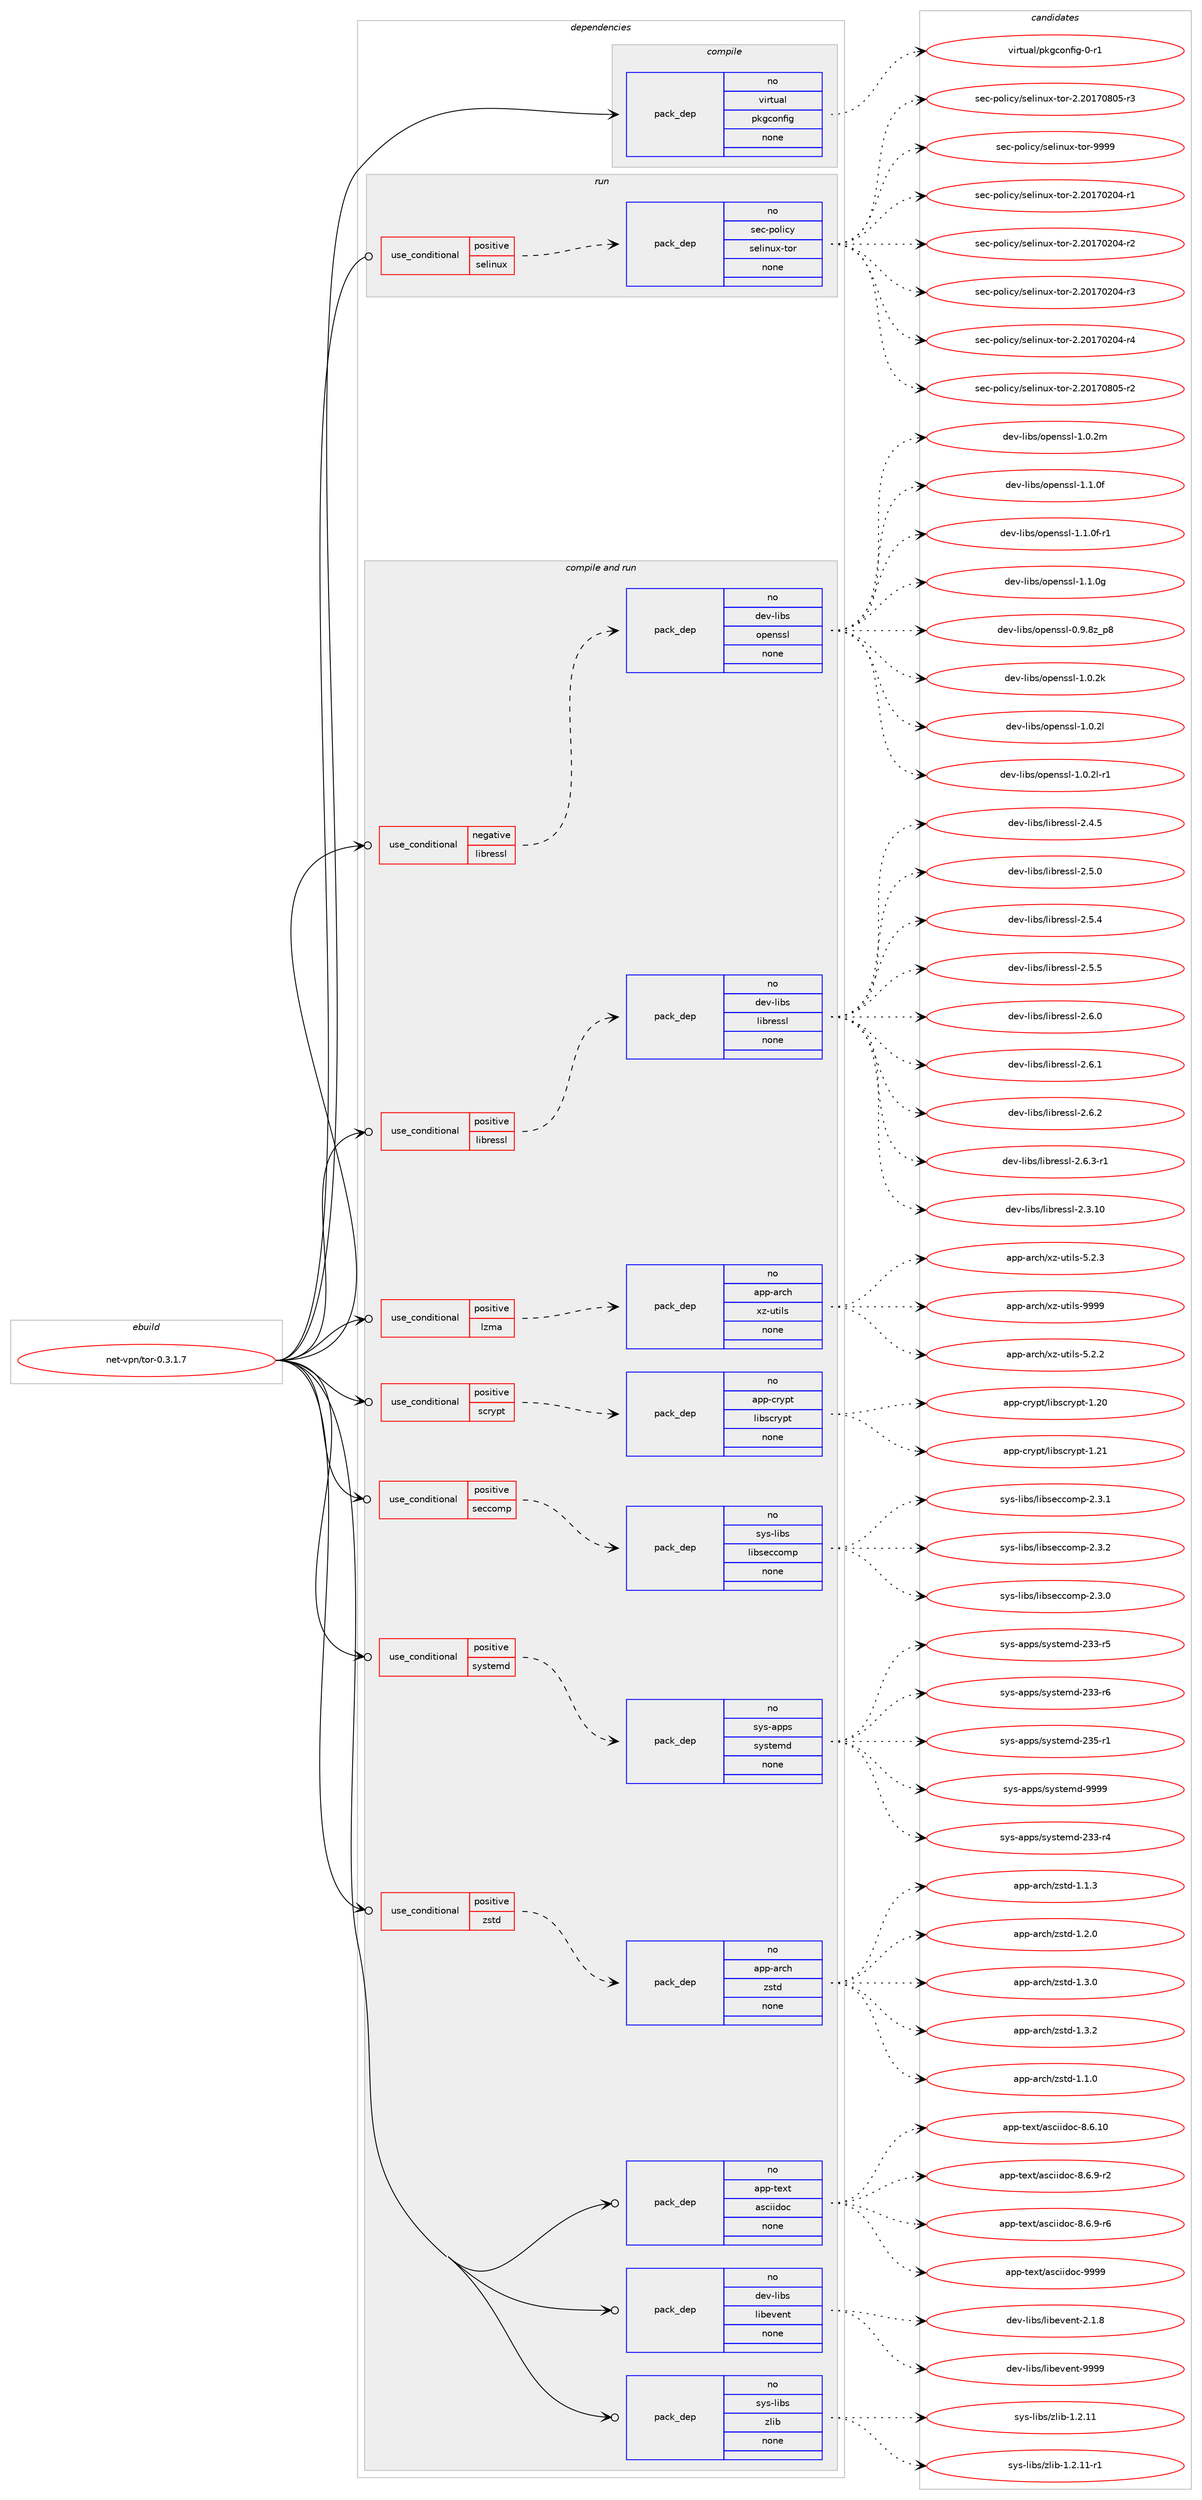 digraph prolog {

# *************
# Graph options
# *************

newrank=true;
concentrate=true;
compound=true;
graph [rankdir=LR,fontname=Helvetica,fontsize=10,ranksep=1.5];#, ranksep=2.5, nodesep=0.2];
edge  [arrowhead=vee];
node  [fontname=Helvetica,fontsize=10];

# **********
# The ebuild
# **********

subgraph cluster_leftcol {
color=gray;
rank=same;
label=<<i>ebuild</i>>;
id [label="net-vpn/tor-0.3.1.7", color=red, width=4, href="../net-vpn/tor-0.3.1.7.svg"];
}

# ****************
# The dependencies
# ****************

subgraph cluster_midcol {
color=gray;
label=<<i>dependencies</i>>;
subgraph cluster_compile {
fillcolor="#eeeeee";
style=filled;
label=<<i>compile</i>>;
subgraph pack322571 {
dependency438596 [label=<<TABLE BORDER="0" CELLBORDER="1" CELLSPACING="0" CELLPADDING="4" WIDTH="220"><TR><TD ROWSPAN="6" CELLPADDING="30">pack_dep</TD></TR><TR><TD WIDTH="110">no</TD></TR><TR><TD>virtual</TD></TR><TR><TD>pkgconfig</TD></TR><TR><TD>none</TD></TR><TR><TD></TD></TR></TABLE>>, shape=none, color=blue];
}
id:e -> dependency438596:w [weight=20,style="solid",arrowhead="vee"];
}
subgraph cluster_compileandrun {
fillcolor="#eeeeee";
style=filled;
label=<<i>compile and run</i>>;
subgraph cond108418 {
dependency438597 [label=<<TABLE BORDER="0" CELLBORDER="1" CELLSPACING="0" CELLPADDING="4"><TR><TD ROWSPAN="3" CELLPADDING="10">use_conditional</TD></TR><TR><TD>negative</TD></TR><TR><TD>libressl</TD></TR></TABLE>>, shape=none, color=red];
subgraph pack322572 {
dependency438598 [label=<<TABLE BORDER="0" CELLBORDER="1" CELLSPACING="0" CELLPADDING="4" WIDTH="220"><TR><TD ROWSPAN="6" CELLPADDING="30">pack_dep</TD></TR><TR><TD WIDTH="110">no</TD></TR><TR><TD>dev-libs</TD></TR><TR><TD>openssl</TD></TR><TR><TD>none</TD></TR><TR><TD></TD></TR></TABLE>>, shape=none, color=blue];
}
dependency438597:e -> dependency438598:w [weight=20,style="dashed",arrowhead="vee"];
}
id:e -> dependency438597:w [weight=20,style="solid",arrowhead="odotvee"];
subgraph cond108419 {
dependency438599 [label=<<TABLE BORDER="0" CELLBORDER="1" CELLSPACING="0" CELLPADDING="4"><TR><TD ROWSPAN="3" CELLPADDING="10">use_conditional</TD></TR><TR><TD>positive</TD></TR><TR><TD>libressl</TD></TR></TABLE>>, shape=none, color=red];
subgraph pack322573 {
dependency438600 [label=<<TABLE BORDER="0" CELLBORDER="1" CELLSPACING="0" CELLPADDING="4" WIDTH="220"><TR><TD ROWSPAN="6" CELLPADDING="30">pack_dep</TD></TR><TR><TD WIDTH="110">no</TD></TR><TR><TD>dev-libs</TD></TR><TR><TD>libressl</TD></TR><TR><TD>none</TD></TR><TR><TD></TD></TR></TABLE>>, shape=none, color=blue];
}
dependency438599:e -> dependency438600:w [weight=20,style="dashed",arrowhead="vee"];
}
id:e -> dependency438599:w [weight=20,style="solid",arrowhead="odotvee"];
subgraph cond108420 {
dependency438601 [label=<<TABLE BORDER="0" CELLBORDER="1" CELLSPACING="0" CELLPADDING="4"><TR><TD ROWSPAN="3" CELLPADDING="10">use_conditional</TD></TR><TR><TD>positive</TD></TR><TR><TD>lzma</TD></TR></TABLE>>, shape=none, color=red];
subgraph pack322574 {
dependency438602 [label=<<TABLE BORDER="0" CELLBORDER="1" CELLSPACING="0" CELLPADDING="4" WIDTH="220"><TR><TD ROWSPAN="6" CELLPADDING="30">pack_dep</TD></TR><TR><TD WIDTH="110">no</TD></TR><TR><TD>app-arch</TD></TR><TR><TD>xz-utils</TD></TR><TR><TD>none</TD></TR><TR><TD></TD></TR></TABLE>>, shape=none, color=blue];
}
dependency438601:e -> dependency438602:w [weight=20,style="dashed",arrowhead="vee"];
}
id:e -> dependency438601:w [weight=20,style="solid",arrowhead="odotvee"];
subgraph cond108421 {
dependency438603 [label=<<TABLE BORDER="0" CELLBORDER="1" CELLSPACING="0" CELLPADDING="4"><TR><TD ROWSPAN="3" CELLPADDING="10">use_conditional</TD></TR><TR><TD>positive</TD></TR><TR><TD>scrypt</TD></TR></TABLE>>, shape=none, color=red];
subgraph pack322575 {
dependency438604 [label=<<TABLE BORDER="0" CELLBORDER="1" CELLSPACING="0" CELLPADDING="4" WIDTH="220"><TR><TD ROWSPAN="6" CELLPADDING="30">pack_dep</TD></TR><TR><TD WIDTH="110">no</TD></TR><TR><TD>app-crypt</TD></TR><TR><TD>libscrypt</TD></TR><TR><TD>none</TD></TR><TR><TD></TD></TR></TABLE>>, shape=none, color=blue];
}
dependency438603:e -> dependency438604:w [weight=20,style="dashed",arrowhead="vee"];
}
id:e -> dependency438603:w [weight=20,style="solid",arrowhead="odotvee"];
subgraph cond108422 {
dependency438605 [label=<<TABLE BORDER="0" CELLBORDER="1" CELLSPACING="0" CELLPADDING="4"><TR><TD ROWSPAN="3" CELLPADDING="10">use_conditional</TD></TR><TR><TD>positive</TD></TR><TR><TD>seccomp</TD></TR></TABLE>>, shape=none, color=red];
subgraph pack322576 {
dependency438606 [label=<<TABLE BORDER="0" CELLBORDER="1" CELLSPACING="0" CELLPADDING="4" WIDTH="220"><TR><TD ROWSPAN="6" CELLPADDING="30">pack_dep</TD></TR><TR><TD WIDTH="110">no</TD></TR><TR><TD>sys-libs</TD></TR><TR><TD>libseccomp</TD></TR><TR><TD>none</TD></TR><TR><TD></TD></TR></TABLE>>, shape=none, color=blue];
}
dependency438605:e -> dependency438606:w [weight=20,style="dashed",arrowhead="vee"];
}
id:e -> dependency438605:w [weight=20,style="solid",arrowhead="odotvee"];
subgraph cond108423 {
dependency438607 [label=<<TABLE BORDER="0" CELLBORDER="1" CELLSPACING="0" CELLPADDING="4"><TR><TD ROWSPAN="3" CELLPADDING="10">use_conditional</TD></TR><TR><TD>positive</TD></TR><TR><TD>systemd</TD></TR></TABLE>>, shape=none, color=red];
subgraph pack322577 {
dependency438608 [label=<<TABLE BORDER="0" CELLBORDER="1" CELLSPACING="0" CELLPADDING="4" WIDTH="220"><TR><TD ROWSPAN="6" CELLPADDING="30">pack_dep</TD></TR><TR><TD WIDTH="110">no</TD></TR><TR><TD>sys-apps</TD></TR><TR><TD>systemd</TD></TR><TR><TD>none</TD></TR><TR><TD></TD></TR></TABLE>>, shape=none, color=blue];
}
dependency438607:e -> dependency438608:w [weight=20,style="dashed",arrowhead="vee"];
}
id:e -> dependency438607:w [weight=20,style="solid",arrowhead="odotvee"];
subgraph cond108424 {
dependency438609 [label=<<TABLE BORDER="0" CELLBORDER="1" CELLSPACING="0" CELLPADDING="4"><TR><TD ROWSPAN="3" CELLPADDING="10">use_conditional</TD></TR><TR><TD>positive</TD></TR><TR><TD>zstd</TD></TR></TABLE>>, shape=none, color=red];
subgraph pack322578 {
dependency438610 [label=<<TABLE BORDER="0" CELLBORDER="1" CELLSPACING="0" CELLPADDING="4" WIDTH="220"><TR><TD ROWSPAN="6" CELLPADDING="30">pack_dep</TD></TR><TR><TD WIDTH="110">no</TD></TR><TR><TD>app-arch</TD></TR><TR><TD>zstd</TD></TR><TR><TD>none</TD></TR><TR><TD></TD></TR></TABLE>>, shape=none, color=blue];
}
dependency438609:e -> dependency438610:w [weight=20,style="dashed",arrowhead="vee"];
}
id:e -> dependency438609:w [weight=20,style="solid",arrowhead="odotvee"];
subgraph pack322579 {
dependency438611 [label=<<TABLE BORDER="0" CELLBORDER="1" CELLSPACING="0" CELLPADDING="4" WIDTH="220"><TR><TD ROWSPAN="6" CELLPADDING="30">pack_dep</TD></TR><TR><TD WIDTH="110">no</TD></TR><TR><TD>app-text</TD></TR><TR><TD>asciidoc</TD></TR><TR><TD>none</TD></TR><TR><TD></TD></TR></TABLE>>, shape=none, color=blue];
}
id:e -> dependency438611:w [weight=20,style="solid",arrowhead="odotvee"];
subgraph pack322580 {
dependency438612 [label=<<TABLE BORDER="0" CELLBORDER="1" CELLSPACING="0" CELLPADDING="4" WIDTH="220"><TR><TD ROWSPAN="6" CELLPADDING="30">pack_dep</TD></TR><TR><TD WIDTH="110">no</TD></TR><TR><TD>dev-libs</TD></TR><TR><TD>libevent</TD></TR><TR><TD>none</TD></TR><TR><TD></TD></TR></TABLE>>, shape=none, color=blue];
}
id:e -> dependency438612:w [weight=20,style="solid",arrowhead="odotvee"];
subgraph pack322581 {
dependency438613 [label=<<TABLE BORDER="0" CELLBORDER="1" CELLSPACING="0" CELLPADDING="4" WIDTH="220"><TR><TD ROWSPAN="6" CELLPADDING="30">pack_dep</TD></TR><TR><TD WIDTH="110">no</TD></TR><TR><TD>sys-libs</TD></TR><TR><TD>zlib</TD></TR><TR><TD>none</TD></TR><TR><TD></TD></TR></TABLE>>, shape=none, color=blue];
}
id:e -> dependency438613:w [weight=20,style="solid",arrowhead="odotvee"];
}
subgraph cluster_run {
fillcolor="#eeeeee";
style=filled;
label=<<i>run</i>>;
subgraph cond108425 {
dependency438614 [label=<<TABLE BORDER="0" CELLBORDER="1" CELLSPACING="0" CELLPADDING="4"><TR><TD ROWSPAN="3" CELLPADDING="10">use_conditional</TD></TR><TR><TD>positive</TD></TR><TR><TD>selinux</TD></TR></TABLE>>, shape=none, color=red];
subgraph pack322582 {
dependency438615 [label=<<TABLE BORDER="0" CELLBORDER="1" CELLSPACING="0" CELLPADDING="4" WIDTH="220"><TR><TD ROWSPAN="6" CELLPADDING="30">pack_dep</TD></TR><TR><TD WIDTH="110">no</TD></TR><TR><TD>sec-policy</TD></TR><TR><TD>selinux-tor</TD></TR><TR><TD>none</TD></TR><TR><TD></TD></TR></TABLE>>, shape=none, color=blue];
}
dependency438614:e -> dependency438615:w [weight=20,style="dashed",arrowhead="vee"];
}
id:e -> dependency438614:w [weight=20,style="solid",arrowhead="odot"];
}
}

# **************
# The candidates
# **************

subgraph cluster_choices {
rank=same;
color=gray;
label=<<i>candidates</i>>;

subgraph choice322571 {
color=black;
nodesep=1;
choice11810511411611797108471121071039911111010210510345484511449 [label="virtual/pkgconfig-0-r1", color=red, width=4,href="../virtual/pkgconfig-0-r1.svg"];
dependency438596:e -> choice11810511411611797108471121071039911111010210510345484511449:w [style=dotted,weight="100"];
}
subgraph choice322572 {
color=black;
nodesep=1;
choice1001011184510810598115471111121011101151151084548465746561229511256 [label="dev-libs/openssl-0.9.8z_p8", color=red, width=4,href="../dev-libs/openssl-0.9.8z_p8.svg"];
choice100101118451081059811547111112101110115115108454946484650107 [label="dev-libs/openssl-1.0.2k", color=red, width=4,href="../dev-libs/openssl-1.0.2k.svg"];
choice100101118451081059811547111112101110115115108454946484650108 [label="dev-libs/openssl-1.0.2l", color=red, width=4,href="../dev-libs/openssl-1.0.2l.svg"];
choice1001011184510810598115471111121011101151151084549464846501084511449 [label="dev-libs/openssl-1.0.2l-r1", color=red, width=4,href="../dev-libs/openssl-1.0.2l-r1.svg"];
choice100101118451081059811547111112101110115115108454946484650109 [label="dev-libs/openssl-1.0.2m", color=red, width=4,href="../dev-libs/openssl-1.0.2m.svg"];
choice100101118451081059811547111112101110115115108454946494648102 [label="dev-libs/openssl-1.1.0f", color=red, width=4,href="../dev-libs/openssl-1.1.0f.svg"];
choice1001011184510810598115471111121011101151151084549464946481024511449 [label="dev-libs/openssl-1.1.0f-r1", color=red, width=4,href="../dev-libs/openssl-1.1.0f-r1.svg"];
choice100101118451081059811547111112101110115115108454946494648103 [label="dev-libs/openssl-1.1.0g", color=red, width=4,href="../dev-libs/openssl-1.1.0g.svg"];
dependency438598:e -> choice1001011184510810598115471111121011101151151084548465746561229511256:w [style=dotted,weight="100"];
dependency438598:e -> choice100101118451081059811547111112101110115115108454946484650107:w [style=dotted,weight="100"];
dependency438598:e -> choice100101118451081059811547111112101110115115108454946484650108:w [style=dotted,weight="100"];
dependency438598:e -> choice1001011184510810598115471111121011101151151084549464846501084511449:w [style=dotted,weight="100"];
dependency438598:e -> choice100101118451081059811547111112101110115115108454946484650109:w [style=dotted,weight="100"];
dependency438598:e -> choice100101118451081059811547111112101110115115108454946494648102:w [style=dotted,weight="100"];
dependency438598:e -> choice1001011184510810598115471111121011101151151084549464946481024511449:w [style=dotted,weight="100"];
dependency438598:e -> choice100101118451081059811547111112101110115115108454946494648103:w [style=dotted,weight="100"];
}
subgraph choice322573 {
color=black;
nodesep=1;
choice1001011184510810598115471081059811410111511510845504651464948 [label="dev-libs/libressl-2.3.10", color=red, width=4,href="../dev-libs/libressl-2.3.10.svg"];
choice10010111845108105981154710810598114101115115108455046524653 [label="dev-libs/libressl-2.4.5", color=red, width=4,href="../dev-libs/libressl-2.4.5.svg"];
choice10010111845108105981154710810598114101115115108455046534648 [label="dev-libs/libressl-2.5.0", color=red, width=4,href="../dev-libs/libressl-2.5.0.svg"];
choice10010111845108105981154710810598114101115115108455046534652 [label="dev-libs/libressl-2.5.4", color=red, width=4,href="../dev-libs/libressl-2.5.4.svg"];
choice10010111845108105981154710810598114101115115108455046534653 [label="dev-libs/libressl-2.5.5", color=red, width=4,href="../dev-libs/libressl-2.5.5.svg"];
choice10010111845108105981154710810598114101115115108455046544648 [label="dev-libs/libressl-2.6.0", color=red, width=4,href="../dev-libs/libressl-2.6.0.svg"];
choice10010111845108105981154710810598114101115115108455046544649 [label="dev-libs/libressl-2.6.1", color=red, width=4,href="../dev-libs/libressl-2.6.1.svg"];
choice10010111845108105981154710810598114101115115108455046544650 [label="dev-libs/libressl-2.6.2", color=red, width=4,href="../dev-libs/libressl-2.6.2.svg"];
choice100101118451081059811547108105981141011151151084550465446514511449 [label="dev-libs/libressl-2.6.3-r1", color=red, width=4,href="../dev-libs/libressl-2.6.3-r1.svg"];
dependency438600:e -> choice1001011184510810598115471081059811410111511510845504651464948:w [style=dotted,weight="100"];
dependency438600:e -> choice10010111845108105981154710810598114101115115108455046524653:w [style=dotted,weight="100"];
dependency438600:e -> choice10010111845108105981154710810598114101115115108455046534648:w [style=dotted,weight="100"];
dependency438600:e -> choice10010111845108105981154710810598114101115115108455046534652:w [style=dotted,weight="100"];
dependency438600:e -> choice10010111845108105981154710810598114101115115108455046534653:w [style=dotted,weight="100"];
dependency438600:e -> choice10010111845108105981154710810598114101115115108455046544648:w [style=dotted,weight="100"];
dependency438600:e -> choice10010111845108105981154710810598114101115115108455046544649:w [style=dotted,weight="100"];
dependency438600:e -> choice10010111845108105981154710810598114101115115108455046544650:w [style=dotted,weight="100"];
dependency438600:e -> choice100101118451081059811547108105981141011151151084550465446514511449:w [style=dotted,weight="100"];
}
subgraph choice322574 {
color=black;
nodesep=1;
choice971121124597114991044712012245117116105108115455346504650 [label="app-arch/xz-utils-5.2.2", color=red, width=4,href="../app-arch/xz-utils-5.2.2.svg"];
choice971121124597114991044712012245117116105108115455346504651 [label="app-arch/xz-utils-5.2.3", color=red, width=4,href="../app-arch/xz-utils-5.2.3.svg"];
choice9711211245971149910447120122451171161051081154557575757 [label="app-arch/xz-utils-9999", color=red, width=4,href="../app-arch/xz-utils-9999.svg"];
dependency438602:e -> choice971121124597114991044712012245117116105108115455346504650:w [style=dotted,weight="100"];
dependency438602:e -> choice971121124597114991044712012245117116105108115455346504651:w [style=dotted,weight="100"];
dependency438602:e -> choice9711211245971149910447120122451171161051081154557575757:w [style=dotted,weight="100"];
}
subgraph choice322575 {
color=black;
nodesep=1;
choice9711211245991141211121164710810598115991141211121164549465048 [label="app-crypt/libscrypt-1.20", color=red, width=4,href="../app-crypt/libscrypt-1.20.svg"];
choice9711211245991141211121164710810598115991141211121164549465049 [label="app-crypt/libscrypt-1.21", color=red, width=4,href="../app-crypt/libscrypt-1.21.svg"];
dependency438604:e -> choice9711211245991141211121164710810598115991141211121164549465048:w [style=dotted,weight="100"];
dependency438604:e -> choice9711211245991141211121164710810598115991141211121164549465049:w [style=dotted,weight="100"];
}
subgraph choice322576 {
color=black;
nodesep=1;
choice115121115451081059811547108105981151019999111109112455046514648 [label="sys-libs/libseccomp-2.3.0", color=red, width=4,href="../sys-libs/libseccomp-2.3.0.svg"];
choice115121115451081059811547108105981151019999111109112455046514649 [label="sys-libs/libseccomp-2.3.1", color=red, width=4,href="../sys-libs/libseccomp-2.3.1.svg"];
choice115121115451081059811547108105981151019999111109112455046514650 [label="sys-libs/libseccomp-2.3.2", color=red, width=4,href="../sys-libs/libseccomp-2.3.2.svg"];
dependency438606:e -> choice115121115451081059811547108105981151019999111109112455046514648:w [style=dotted,weight="100"];
dependency438606:e -> choice115121115451081059811547108105981151019999111109112455046514649:w [style=dotted,weight="100"];
dependency438606:e -> choice115121115451081059811547108105981151019999111109112455046514650:w [style=dotted,weight="100"];
}
subgraph choice322577 {
color=black;
nodesep=1;
choice115121115459711211211547115121115116101109100455051514511452 [label="sys-apps/systemd-233-r4", color=red, width=4,href="../sys-apps/systemd-233-r4.svg"];
choice115121115459711211211547115121115116101109100455051514511453 [label="sys-apps/systemd-233-r5", color=red, width=4,href="../sys-apps/systemd-233-r5.svg"];
choice115121115459711211211547115121115116101109100455051514511454 [label="sys-apps/systemd-233-r6", color=red, width=4,href="../sys-apps/systemd-233-r6.svg"];
choice115121115459711211211547115121115116101109100455051534511449 [label="sys-apps/systemd-235-r1", color=red, width=4,href="../sys-apps/systemd-235-r1.svg"];
choice1151211154597112112115471151211151161011091004557575757 [label="sys-apps/systemd-9999", color=red, width=4,href="../sys-apps/systemd-9999.svg"];
dependency438608:e -> choice115121115459711211211547115121115116101109100455051514511452:w [style=dotted,weight="100"];
dependency438608:e -> choice115121115459711211211547115121115116101109100455051514511453:w [style=dotted,weight="100"];
dependency438608:e -> choice115121115459711211211547115121115116101109100455051514511454:w [style=dotted,weight="100"];
dependency438608:e -> choice115121115459711211211547115121115116101109100455051534511449:w [style=dotted,weight="100"];
dependency438608:e -> choice1151211154597112112115471151211151161011091004557575757:w [style=dotted,weight="100"];
}
subgraph choice322578 {
color=black;
nodesep=1;
choice9711211245971149910447122115116100454946494648 [label="app-arch/zstd-1.1.0", color=red, width=4,href="../app-arch/zstd-1.1.0.svg"];
choice9711211245971149910447122115116100454946494651 [label="app-arch/zstd-1.1.3", color=red, width=4,href="../app-arch/zstd-1.1.3.svg"];
choice9711211245971149910447122115116100454946504648 [label="app-arch/zstd-1.2.0", color=red, width=4,href="../app-arch/zstd-1.2.0.svg"];
choice9711211245971149910447122115116100454946514648 [label="app-arch/zstd-1.3.0", color=red, width=4,href="../app-arch/zstd-1.3.0.svg"];
choice9711211245971149910447122115116100454946514650 [label="app-arch/zstd-1.3.2", color=red, width=4,href="../app-arch/zstd-1.3.2.svg"];
dependency438610:e -> choice9711211245971149910447122115116100454946494648:w [style=dotted,weight="100"];
dependency438610:e -> choice9711211245971149910447122115116100454946494651:w [style=dotted,weight="100"];
dependency438610:e -> choice9711211245971149910447122115116100454946504648:w [style=dotted,weight="100"];
dependency438610:e -> choice9711211245971149910447122115116100454946514648:w [style=dotted,weight="100"];
dependency438610:e -> choice9711211245971149910447122115116100454946514650:w [style=dotted,weight="100"];
}
subgraph choice322579 {
color=black;
nodesep=1;
choice97112112451161011201164797115991051051001119945564654464948 [label="app-text/asciidoc-8.6.10", color=red, width=4,href="../app-text/asciidoc-8.6.10.svg"];
choice9711211245116101120116479711599105105100111994556465446574511450 [label="app-text/asciidoc-8.6.9-r2", color=red, width=4,href="../app-text/asciidoc-8.6.9-r2.svg"];
choice9711211245116101120116479711599105105100111994556465446574511454 [label="app-text/asciidoc-8.6.9-r6", color=red, width=4,href="../app-text/asciidoc-8.6.9-r6.svg"];
choice9711211245116101120116479711599105105100111994557575757 [label="app-text/asciidoc-9999", color=red, width=4,href="../app-text/asciidoc-9999.svg"];
dependency438611:e -> choice97112112451161011201164797115991051051001119945564654464948:w [style=dotted,weight="100"];
dependency438611:e -> choice9711211245116101120116479711599105105100111994556465446574511450:w [style=dotted,weight="100"];
dependency438611:e -> choice9711211245116101120116479711599105105100111994556465446574511454:w [style=dotted,weight="100"];
dependency438611:e -> choice9711211245116101120116479711599105105100111994557575757:w [style=dotted,weight="100"];
}
subgraph choice322580 {
color=black;
nodesep=1;
choice10010111845108105981154710810598101118101110116455046494656 [label="dev-libs/libevent-2.1.8", color=red, width=4,href="../dev-libs/libevent-2.1.8.svg"];
choice100101118451081059811547108105981011181011101164557575757 [label="dev-libs/libevent-9999", color=red, width=4,href="../dev-libs/libevent-9999.svg"];
dependency438612:e -> choice10010111845108105981154710810598101118101110116455046494656:w [style=dotted,weight="100"];
dependency438612:e -> choice100101118451081059811547108105981011181011101164557575757:w [style=dotted,weight="100"];
}
subgraph choice322581 {
color=black;
nodesep=1;
choice1151211154510810598115471221081059845494650464949 [label="sys-libs/zlib-1.2.11", color=red, width=4,href="../sys-libs/zlib-1.2.11.svg"];
choice11512111545108105981154712210810598454946504649494511449 [label="sys-libs/zlib-1.2.11-r1", color=red, width=4,href="../sys-libs/zlib-1.2.11-r1.svg"];
dependency438613:e -> choice1151211154510810598115471221081059845494650464949:w [style=dotted,weight="100"];
dependency438613:e -> choice11512111545108105981154712210810598454946504649494511449:w [style=dotted,weight="100"];
}
subgraph choice322582 {
color=black;
nodesep=1;
choice115101994511211110810599121471151011081051101171204511611111445504650484955485048524511449 [label="sec-policy/selinux-tor-2.20170204-r1", color=red, width=4,href="../sec-policy/selinux-tor-2.20170204-r1.svg"];
choice115101994511211110810599121471151011081051101171204511611111445504650484955485048524511450 [label="sec-policy/selinux-tor-2.20170204-r2", color=red, width=4,href="../sec-policy/selinux-tor-2.20170204-r2.svg"];
choice115101994511211110810599121471151011081051101171204511611111445504650484955485048524511451 [label="sec-policy/selinux-tor-2.20170204-r3", color=red, width=4,href="../sec-policy/selinux-tor-2.20170204-r3.svg"];
choice115101994511211110810599121471151011081051101171204511611111445504650484955485048524511452 [label="sec-policy/selinux-tor-2.20170204-r4", color=red, width=4,href="../sec-policy/selinux-tor-2.20170204-r4.svg"];
choice115101994511211110810599121471151011081051101171204511611111445504650484955485648534511450 [label="sec-policy/selinux-tor-2.20170805-r2", color=red, width=4,href="../sec-policy/selinux-tor-2.20170805-r2.svg"];
choice115101994511211110810599121471151011081051101171204511611111445504650484955485648534511451 [label="sec-policy/selinux-tor-2.20170805-r3", color=red, width=4,href="../sec-policy/selinux-tor-2.20170805-r3.svg"];
choice11510199451121111081059912147115101108105110117120451161111144557575757 [label="sec-policy/selinux-tor-9999", color=red, width=4,href="../sec-policy/selinux-tor-9999.svg"];
dependency438615:e -> choice115101994511211110810599121471151011081051101171204511611111445504650484955485048524511449:w [style=dotted,weight="100"];
dependency438615:e -> choice115101994511211110810599121471151011081051101171204511611111445504650484955485048524511450:w [style=dotted,weight="100"];
dependency438615:e -> choice115101994511211110810599121471151011081051101171204511611111445504650484955485048524511451:w [style=dotted,weight="100"];
dependency438615:e -> choice115101994511211110810599121471151011081051101171204511611111445504650484955485048524511452:w [style=dotted,weight="100"];
dependency438615:e -> choice115101994511211110810599121471151011081051101171204511611111445504650484955485648534511450:w [style=dotted,weight="100"];
dependency438615:e -> choice115101994511211110810599121471151011081051101171204511611111445504650484955485648534511451:w [style=dotted,weight="100"];
dependency438615:e -> choice11510199451121111081059912147115101108105110117120451161111144557575757:w [style=dotted,weight="100"];
}
}

}
